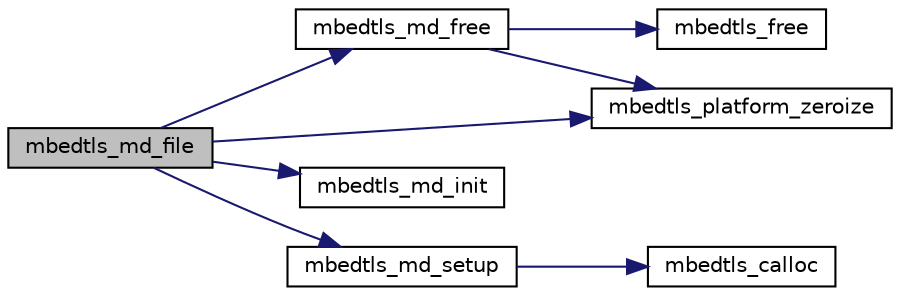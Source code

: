 digraph "mbedtls_md_file"
{
 // LATEX_PDF_SIZE
  edge [fontname="Helvetica",fontsize="10",labelfontname="Helvetica",labelfontsize="10"];
  node [fontname="Helvetica",fontsize="10",shape=record];
  rankdir="LR";
  Node1 [label="mbedtls_md_file",height=0.2,width=0.4,color="black", fillcolor="grey75", style="filled", fontcolor="black",tooltip="This function calculates the message-digest checksum result of the contents of the provided file."];
  Node1 -> Node2 [color="midnightblue",fontsize="10",style="solid",fontname="Helvetica"];
  Node2 [label="mbedtls_md_free",height=0.2,width=0.4,color="black", fillcolor="white", style="filled",URL="$d1/d7e/md_8c.html#af3248ddb6ad05035292fa92ac4af2587",tooltip="This function clears the internal structure of ctx and frees any embedded internal structure,..."];
  Node2 -> Node3 [color="midnightblue",fontsize="10",style="solid",fontname="Helvetica"];
  Node3 [label="mbedtls_free",height=0.2,width=0.4,color="black", fillcolor="white", style="filled",URL="$dc/d3f/platform_8c.html#a5aeffbc9179142d77ef35d3266d5fc4d",tooltip=" "];
  Node2 -> Node4 [color="midnightblue",fontsize="10",style="solid",fontname="Helvetica"];
  Node4 [label="mbedtls_platform_zeroize",height=0.2,width=0.4,color="black", fillcolor="white", style="filled",URL="$dd/dde/platform__util_8c.html#aa4e36b2c1c58d8ad89e1e11b6ebea2d9",tooltip="Securely zeroize a buffer."];
  Node1 -> Node5 [color="midnightblue",fontsize="10",style="solid",fontname="Helvetica"];
  Node5 [label="mbedtls_md_init",height=0.2,width=0.4,color="black", fillcolor="white", style="filled",URL="$d1/d7e/md_8c.html#ad8b02927ca10552e3cbf293fa8c10e24",tooltip="This function initializes a message-digest context without binding it to a particular message-digest ..."];
  Node1 -> Node6 [color="midnightblue",fontsize="10",style="solid",fontname="Helvetica"];
  Node6 [label="mbedtls_md_setup",height=0.2,width=0.4,color="black", fillcolor="white", style="filled",URL="$d1/d7e/md_8c.html#a1b858111212997b90bd7d2c71010a7ec",tooltip="This function selects the message digest algorithm to use, and allocates internal structures."];
  Node6 -> Node7 [color="midnightblue",fontsize="10",style="solid",fontname="Helvetica"];
  Node7 [label="mbedtls_calloc",height=0.2,width=0.4,color="black", fillcolor="white", style="filled",URL="$dc/d3f/platform_8c.html#a065dcb25fe2c4492a910bec761400ebe",tooltip=" "];
  Node1 -> Node4 [color="midnightblue",fontsize="10",style="solid",fontname="Helvetica"];
}
